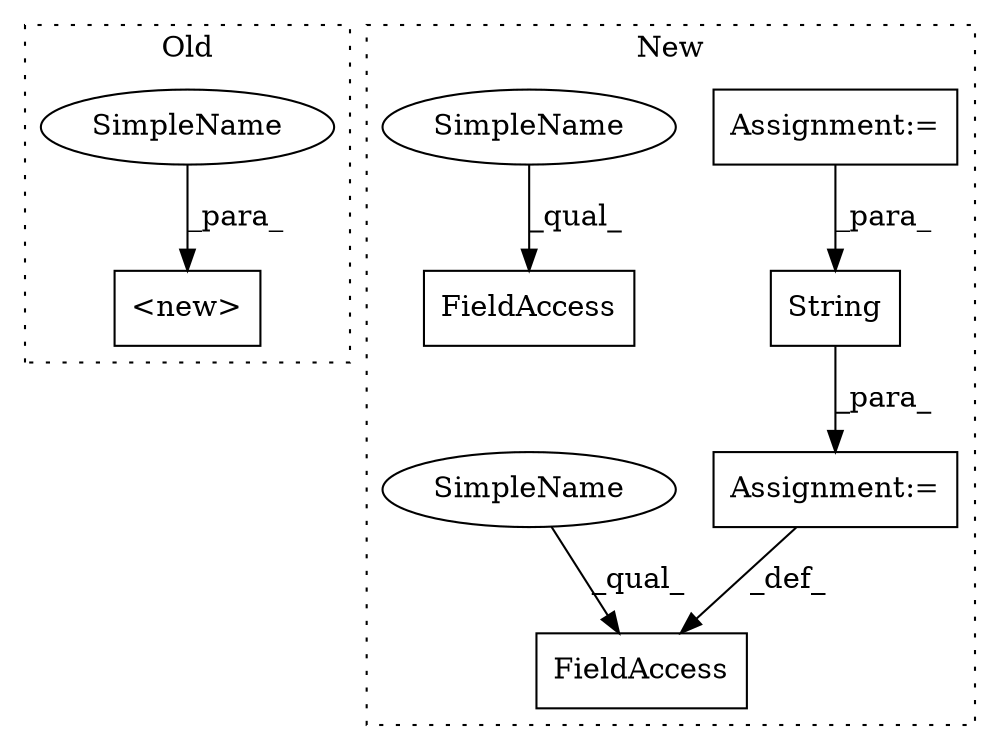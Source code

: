 digraph G {
subgraph cluster0 {
1 [label="<new>" a="46" s="359,380" l="6,2" shape="box"];
7 [label="SimpleName" a="42" s="376" l="4" shape="ellipse"];
label = "Old";
style="dotted";
}
subgraph cluster1 {
2 [label="String" a="32" s="709,756" l="7,1" shape="box"];
3 [label="Assignment:=" a="7" s="690" l="1" shape="box"];
4 [label="FieldAccess" a="22" s="681" l="9" shape="box"];
5 [label="Assignment:=" a="7" s="649" l="1" shape="box"];
6 [label="FieldAccess" a="22" s="650" l="14" shape="box"];
8 [label="SimpleName" a="42" s="681" l="4" shape="ellipse"];
9 [label="SimpleName" a="42" s="650" l="4" shape="ellipse"];
label = "New";
style="dotted";
}
2 -> 3 [label="_para_"];
3 -> 4 [label="_def_"];
5 -> 2 [label="_para_"];
7 -> 1 [label="_para_"];
8 -> 4 [label="_qual_"];
9 -> 6 [label="_qual_"];
}